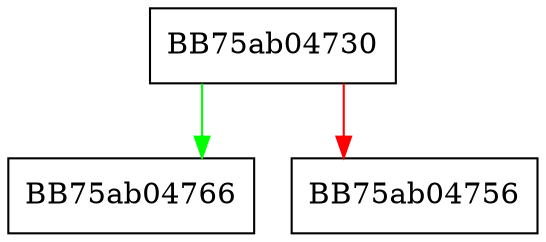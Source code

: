 digraph LoadInt {
  node [shape="box"];
  graph [splines=ortho];
  BB75ab04730 -> BB75ab04766 [color="green"];
  BB75ab04730 -> BB75ab04756 [color="red"];
}